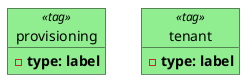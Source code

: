 @startuml
skinparam defaultFontName Consolas

object provisioning <<tag>> #lightgreen {
   - <b>type: label
}

object tenant <<tag>> #lightgreen {
   - <b>type: label
}

provisioning -[hidden] tenant


@enduml